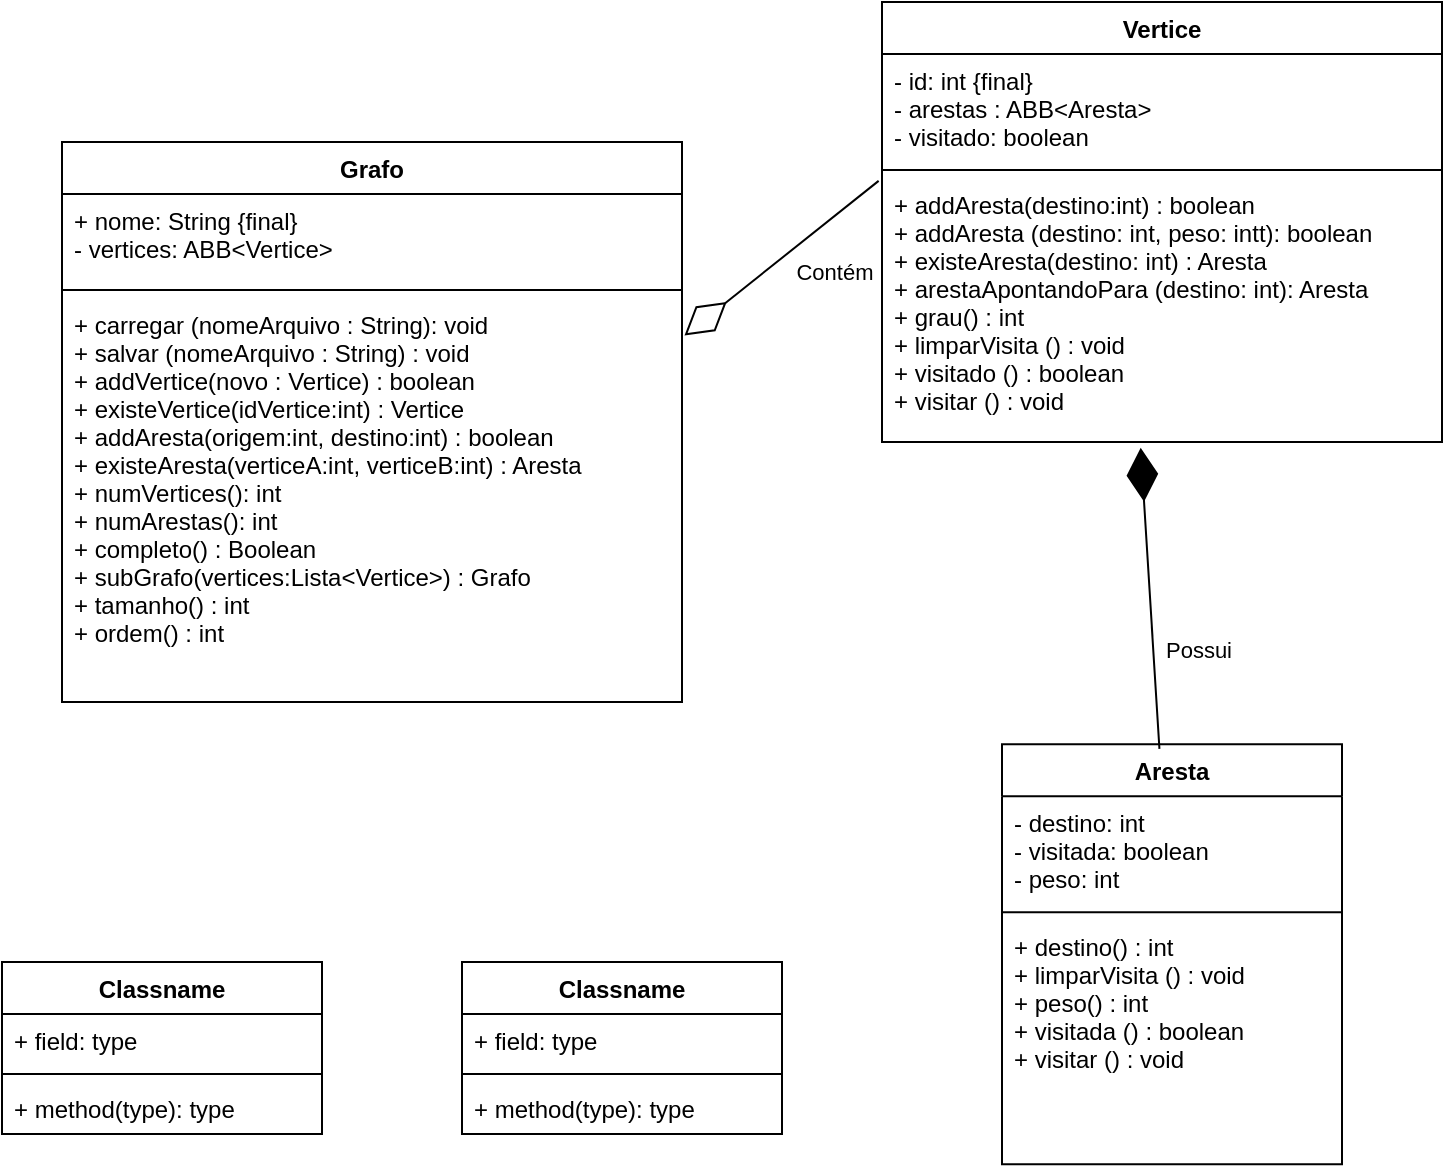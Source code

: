 <mxfile>
    <diagram id="C5RBs43oDa-KdzZeNtuy" name="Page-1">
        <mxGraphModel dx="371" dy="393" grid="1" gridSize="10" guides="1" tooltips="1" connect="1" arrows="1" fold="1" page="1" pageScale="1" pageWidth="827" pageHeight="1169" math="0" shadow="0">
            <root>
                <mxCell id="WIyWlLk6GJQsqaUBKTNV-0"/>
                <mxCell id="WIyWlLk6GJQsqaUBKTNV-1" parent="WIyWlLk6GJQsqaUBKTNV-0"/>
                <mxCell id="Fri2QK8UvAn3s0wxWQ6a-9" value="" style="endArrow=diamondThin;endFill=0;endSize=24;html=1;rounded=0;exitX=-0.006;exitY=0.011;exitDx=0;exitDy=0;entryX=1.004;entryY=0.093;entryDx=0;entryDy=0;entryPerimeter=0;exitPerimeter=0;" parent="WIyWlLk6GJQsqaUBKTNV-1" source="Fri2QK8UvAn3s0wxWQ6a-27" target="Fri2QK8UvAn3s0wxWQ6a-18" edge="1">
                    <mxGeometry width="160" relative="1" as="geometry">
                        <mxPoint x="560" y="120" as="sourcePoint"/>
                        <mxPoint x="380.0" y="131.96" as="targetPoint"/>
                    </mxGeometry>
                </mxCell>
                <mxCell id="Fri2QK8UvAn3s0wxWQ6a-10" value="Contém" style="edgeLabel;html=1;align=center;verticalAlign=middle;resizable=0;points=[];" parent="Fri2QK8UvAn3s0wxWQ6a-9" vertex="1" connectable="0">
                    <mxGeometry x="-0.206" y="2" relative="1" as="geometry">
                        <mxPoint x="15" y="13" as="offset"/>
                    </mxGeometry>
                </mxCell>
                <mxCell id="Fri2QK8UvAn3s0wxWQ6a-15" value="Grafo" style="swimlane;fontStyle=1;align=center;verticalAlign=top;childLayout=stackLayout;horizontal=1;startSize=26;horizontalStack=0;resizeParent=1;resizeParentMax=0;resizeLast=0;collapsible=1;marginBottom=0;" parent="WIyWlLk6GJQsqaUBKTNV-1" vertex="1">
                    <mxGeometry x="40" y="120" width="310" height="280" as="geometry"/>
                </mxCell>
                <mxCell id="Fri2QK8UvAn3s0wxWQ6a-16" value="+ nome: String {final}&#10;- vertices: ABB&lt;Vertice&gt;" style="text;strokeColor=none;fillColor=none;align=left;verticalAlign=top;spacingLeft=4;spacingRight=4;overflow=hidden;rotatable=0;points=[[0,0.5],[1,0.5]];portConstraint=eastwest;" parent="Fri2QK8UvAn3s0wxWQ6a-15" vertex="1">
                    <mxGeometry y="26" width="310" height="44" as="geometry"/>
                </mxCell>
                <mxCell id="Fri2QK8UvAn3s0wxWQ6a-17" value="" style="line;strokeWidth=1;fillColor=none;align=left;verticalAlign=middle;spacingTop=-1;spacingLeft=3;spacingRight=3;rotatable=0;labelPosition=right;points=[];portConstraint=eastwest;strokeColor=inherit;" parent="Fri2QK8UvAn3s0wxWQ6a-15" vertex="1">
                    <mxGeometry y="70" width="310" height="8" as="geometry"/>
                </mxCell>
                <mxCell id="Fri2QK8UvAn3s0wxWQ6a-18" value="+ carregar (nomeArquivo : String): void&#10;+ salvar (nomeArquivo : String) : void&#10;+ addVertice(novo : Vertice) : boolean&#10;+ existeVertice(idVertice:int) : Vertice&#10;+ addAresta(origem:int, destino:int) : boolean&#10;+ existeAresta(verticeA:int, verticeB:int) : Aresta&#10;+ numVertices(): int&#10;+ numArestas(): int&#10;+ completo() : Boolean&#10;+ subGrafo(vertices:Lista&lt;Vertice&gt;) : Grafo&#10;+ tamanho() : int&#10;+ ordem() : int&#10;" style="text;strokeColor=none;fillColor=none;align=left;verticalAlign=top;spacingLeft=4;spacingRight=4;overflow=hidden;rotatable=0;points=[[0,0.5],[1,0.5]];portConstraint=eastwest;" parent="Fri2QK8UvAn3s0wxWQ6a-15" vertex="1">
                    <mxGeometry y="78" width="310" height="202" as="geometry"/>
                </mxCell>
                <mxCell id="Fri2QK8UvAn3s0wxWQ6a-20" value="Aresta" style="swimlane;fontStyle=1;align=center;verticalAlign=top;childLayout=stackLayout;horizontal=1;startSize=26;horizontalStack=0;resizeParent=1;resizeParentMax=0;resizeLast=0;collapsible=1;marginBottom=0;" parent="WIyWlLk6GJQsqaUBKTNV-1" vertex="1">
                    <mxGeometry x="510" y="421.12" width="170" height="210" as="geometry"/>
                </mxCell>
                <mxCell id="Fri2QK8UvAn3s0wxWQ6a-21" value="- destino: int&#10;- visitada: boolean&#10;- peso: int" style="text;strokeColor=none;fillColor=none;align=left;verticalAlign=top;spacingLeft=4;spacingRight=4;overflow=hidden;rotatable=0;points=[[0,0.5],[1,0.5]];portConstraint=eastwest;" parent="Fri2QK8UvAn3s0wxWQ6a-20" vertex="1">
                    <mxGeometry y="26" width="170" height="54" as="geometry"/>
                </mxCell>
                <mxCell id="Fri2QK8UvAn3s0wxWQ6a-22" value="" style="line;strokeWidth=1;fillColor=none;align=left;verticalAlign=middle;spacingTop=-1;spacingLeft=3;spacingRight=3;rotatable=0;labelPosition=right;points=[];portConstraint=eastwest;strokeColor=inherit;" parent="Fri2QK8UvAn3s0wxWQ6a-20" vertex="1">
                    <mxGeometry y="80" width="170" height="8" as="geometry"/>
                </mxCell>
                <mxCell id="Fri2QK8UvAn3s0wxWQ6a-23" value="+ destino() : int&#10;+ limparVisita () : void&#10;+ peso() : int&#10;+ visitada () : boolean&#10;+ visitar () : void&#10;&#10;" style="text;strokeColor=none;fillColor=none;align=left;verticalAlign=top;spacingLeft=4;spacingRight=4;overflow=hidden;rotatable=0;points=[[0,0.5],[1,0.5]];portConstraint=eastwest;" parent="Fri2QK8UvAn3s0wxWQ6a-20" vertex="1">
                    <mxGeometry y="88" width="170" height="122" as="geometry"/>
                </mxCell>
                <mxCell id="Fri2QK8UvAn3s0wxWQ6a-24" value="Vertice" style="swimlane;fontStyle=1;align=center;verticalAlign=top;childLayout=stackLayout;horizontal=1;startSize=26;horizontalStack=0;resizeParent=1;resizeParentMax=0;resizeLast=0;collapsible=1;marginBottom=0;" parent="WIyWlLk6GJQsqaUBKTNV-1" vertex="1">
                    <mxGeometry x="450" y="50" width="280" height="220" as="geometry"/>
                </mxCell>
                <mxCell id="Fri2QK8UvAn3s0wxWQ6a-25" value="- id: int {final}&#10;- arestas : ABB&lt;Aresta&gt;&#10;- visitado: boolean" style="text;strokeColor=none;fillColor=none;align=left;verticalAlign=top;spacingLeft=4;spacingRight=4;overflow=hidden;rotatable=0;points=[[0,0.5],[1,0.5]];portConstraint=eastwest;" parent="Fri2QK8UvAn3s0wxWQ6a-24" vertex="1">
                    <mxGeometry y="26" width="280" height="54" as="geometry"/>
                </mxCell>
                <mxCell id="Fri2QK8UvAn3s0wxWQ6a-26" value="" style="line;strokeWidth=1;fillColor=none;align=left;verticalAlign=middle;spacingTop=-1;spacingLeft=3;spacingRight=3;rotatable=0;labelPosition=right;points=[];portConstraint=eastwest;strokeColor=inherit;" parent="Fri2QK8UvAn3s0wxWQ6a-24" vertex="1">
                    <mxGeometry y="80" width="280" height="8" as="geometry"/>
                </mxCell>
                <mxCell id="Fri2QK8UvAn3s0wxWQ6a-27" value="+ addAresta(destino:int) : boolean&#10;+ addAresta (destino: int, peso: intt): boolean&#10;+ existeAresta(destino: int) : Aresta&#10;+ arestaApontandoPara (destino: int): Aresta&#10;+ grau() : int&#10;+ limparVisita () : void&#10;+ visitado () : boolean&#10;+ visitar () : void" style="text;strokeColor=none;fillColor=none;align=left;verticalAlign=top;spacingLeft=4;spacingRight=4;overflow=hidden;rotatable=0;points=[[0,0.5],[1,0.5]];portConstraint=eastwest;" parent="Fri2QK8UvAn3s0wxWQ6a-24" vertex="1">
                    <mxGeometry y="88" width="280" height="132" as="geometry"/>
                </mxCell>
                <mxCell id="Fri2QK8UvAn3s0wxWQ6a-29" value="" style="endArrow=diamondThin;endFill=1;endSize=24;html=1;rounded=0;entryX=0.462;entryY=1.022;entryDx=0;entryDy=0;entryPerimeter=0;exitX=0.463;exitY=0.011;exitDx=0;exitDy=0;exitPerimeter=0;" parent="WIyWlLk6GJQsqaUBKTNV-1" source="Fri2QK8UvAn3s0wxWQ6a-20" target="Fri2QK8UvAn3s0wxWQ6a-27" edge="1">
                    <mxGeometry width="160" relative="1" as="geometry">
                        <mxPoint x="290" y="420" as="sourcePoint"/>
                        <mxPoint x="450" y="420" as="targetPoint"/>
                    </mxGeometry>
                </mxCell>
                <mxCell id="Fri2QK8UvAn3s0wxWQ6a-30" value="Possui" style="edgeLabel;html=1;align=center;verticalAlign=middle;resizable=0;points=[];" parent="Fri2QK8UvAn3s0wxWQ6a-29" vertex="1" connectable="0">
                    <mxGeometry x="-0.309" y="-3" relative="1" as="geometry">
                        <mxPoint x="19" y="2" as="offset"/>
                    </mxGeometry>
                </mxCell>
                <mxCell id="0" value="Classname" style="swimlane;fontStyle=1;align=center;verticalAlign=top;childLayout=stackLayout;horizontal=1;startSize=26;horizontalStack=0;resizeParent=1;resizeParentMax=0;resizeLast=0;collapsible=1;marginBottom=0;" parent="WIyWlLk6GJQsqaUBKTNV-1" vertex="1">
                    <mxGeometry x="10" y="530" width="160" height="86" as="geometry"/>
                </mxCell>
                <mxCell id="1" value="+ field: type" style="text;strokeColor=none;fillColor=none;align=left;verticalAlign=top;spacingLeft=4;spacingRight=4;overflow=hidden;rotatable=0;points=[[0,0.5],[1,0.5]];portConstraint=eastwest;" parent="0" vertex="1">
                    <mxGeometry y="26" width="160" height="26" as="geometry"/>
                </mxCell>
                <mxCell id="2" value="" style="line;strokeWidth=1;fillColor=none;align=left;verticalAlign=middle;spacingTop=-1;spacingLeft=3;spacingRight=3;rotatable=0;labelPosition=right;points=[];portConstraint=eastwest;" parent="0" vertex="1">
                    <mxGeometry y="52" width="160" height="8" as="geometry"/>
                </mxCell>
                <mxCell id="3" value="+ method(type): type" style="text;strokeColor=none;fillColor=none;align=left;verticalAlign=top;spacingLeft=4;spacingRight=4;overflow=hidden;rotatable=0;points=[[0,0.5],[1,0.5]];portConstraint=eastwest;" parent="0" vertex="1">
                    <mxGeometry y="60" width="160" height="26" as="geometry"/>
                </mxCell>
                <mxCell id="4" value="Classname" style="swimlane;fontStyle=1;align=center;verticalAlign=top;childLayout=stackLayout;horizontal=1;startSize=26;horizontalStack=0;resizeParent=1;resizeParentMax=0;resizeLast=0;collapsible=1;marginBottom=0;" parent="WIyWlLk6GJQsqaUBKTNV-1" vertex="1">
                    <mxGeometry x="240" y="530" width="160" height="86" as="geometry"/>
                </mxCell>
                <mxCell id="5" value="+ field: type" style="text;strokeColor=none;fillColor=none;align=left;verticalAlign=top;spacingLeft=4;spacingRight=4;overflow=hidden;rotatable=0;points=[[0,0.5],[1,0.5]];portConstraint=eastwest;" parent="4" vertex="1">
                    <mxGeometry y="26" width="160" height="26" as="geometry"/>
                </mxCell>
                <mxCell id="6" value="" style="line;strokeWidth=1;fillColor=none;align=left;verticalAlign=middle;spacingTop=-1;spacingLeft=3;spacingRight=3;rotatable=0;labelPosition=right;points=[];portConstraint=eastwest;" parent="4" vertex="1">
                    <mxGeometry y="52" width="160" height="8" as="geometry"/>
                </mxCell>
                <mxCell id="7" value="+ method(type): type" style="text;strokeColor=none;fillColor=none;align=left;verticalAlign=top;spacingLeft=4;spacingRight=4;overflow=hidden;rotatable=0;points=[[0,0.5],[1,0.5]];portConstraint=eastwest;" parent="4" vertex="1">
                    <mxGeometry y="60" width="160" height="26" as="geometry"/>
                </mxCell>
            </root>
        </mxGraphModel>
    </diagram>
</mxfile>